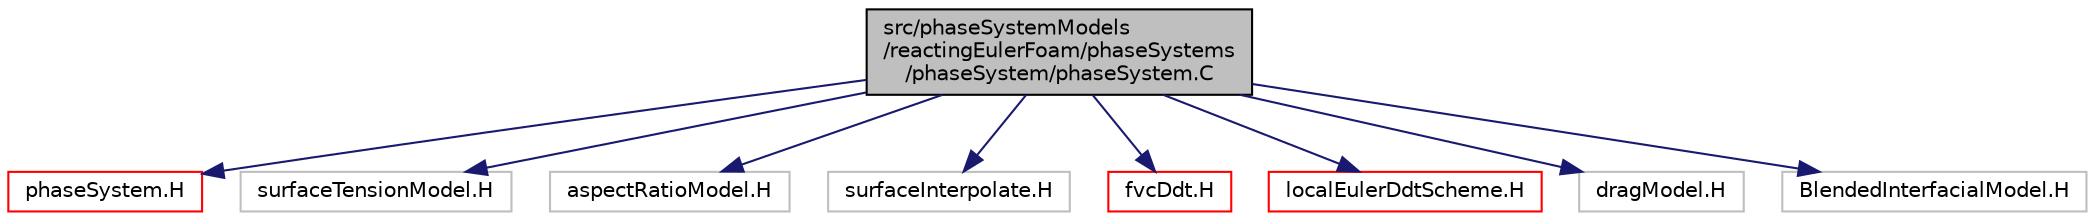 digraph "src/phaseSystemModels/reactingEulerFoam/phaseSystems/phaseSystem/phaseSystem.C"
{
  bgcolor="transparent";
  edge [fontname="Helvetica",fontsize="10",labelfontname="Helvetica",labelfontsize="10"];
  node [fontname="Helvetica",fontsize="10",shape=record];
  Node1 [label="src/phaseSystemModels\l/reactingEulerFoam/phaseSystems\l/phaseSystem/phaseSystem.C",height=0.2,width=0.4,color="black", fillcolor="grey75", style="filled" fontcolor="black"];
  Node1 -> Node2 [color="midnightblue",fontsize="10",style="solid",fontname="Helvetica"];
  Node2 [label="phaseSystem.H",height=0.2,width=0.4,color="red",URL="$src_2phaseSystemModels_2reactingEulerFoam_2phaseSystems_2phaseSystem_2phaseSystem_8H.html"];
  Node1 -> Node3 [color="midnightblue",fontsize="10",style="solid",fontname="Helvetica"];
  Node3 [label="surfaceTensionModel.H",height=0.2,width=0.4,color="grey75"];
  Node1 -> Node4 [color="midnightblue",fontsize="10",style="solid",fontname="Helvetica"];
  Node4 [label="aspectRatioModel.H",height=0.2,width=0.4,color="grey75"];
  Node1 -> Node5 [color="midnightblue",fontsize="10",style="solid",fontname="Helvetica"];
  Node5 [label="surfaceInterpolate.H",height=0.2,width=0.4,color="grey75"];
  Node1 -> Node6 [color="midnightblue",fontsize="10",style="solid",fontname="Helvetica"];
  Node6 [label="fvcDdt.H",height=0.2,width=0.4,color="red",URL="$fvcDdt_8H.html",tooltip="Calculate the first temporal derivative. "];
  Node1 -> Node7 [color="midnightblue",fontsize="10",style="solid",fontname="Helvetica"];
  Node7 [label="localEulerDdtScheme.H",height=0.2,width=0.4,color="red",URL="$localEulerDdtScheme_8H.html"];
  Node1 -> Node8 [color="midnightblue",fontsize="10",style="solid",fontname="Helvetica"];
  Node8 [label="dragModel.H",height=0.2,width=0.4,color="grey75"];
  Node1 -> Node9 [color="midnightblue",fontsize="10",style="solid",fontname="Helvetica"];
  Node9 [label="BlendedInterfacialModel.H",height=0.2,width=0.4,color="grey75"];
}
